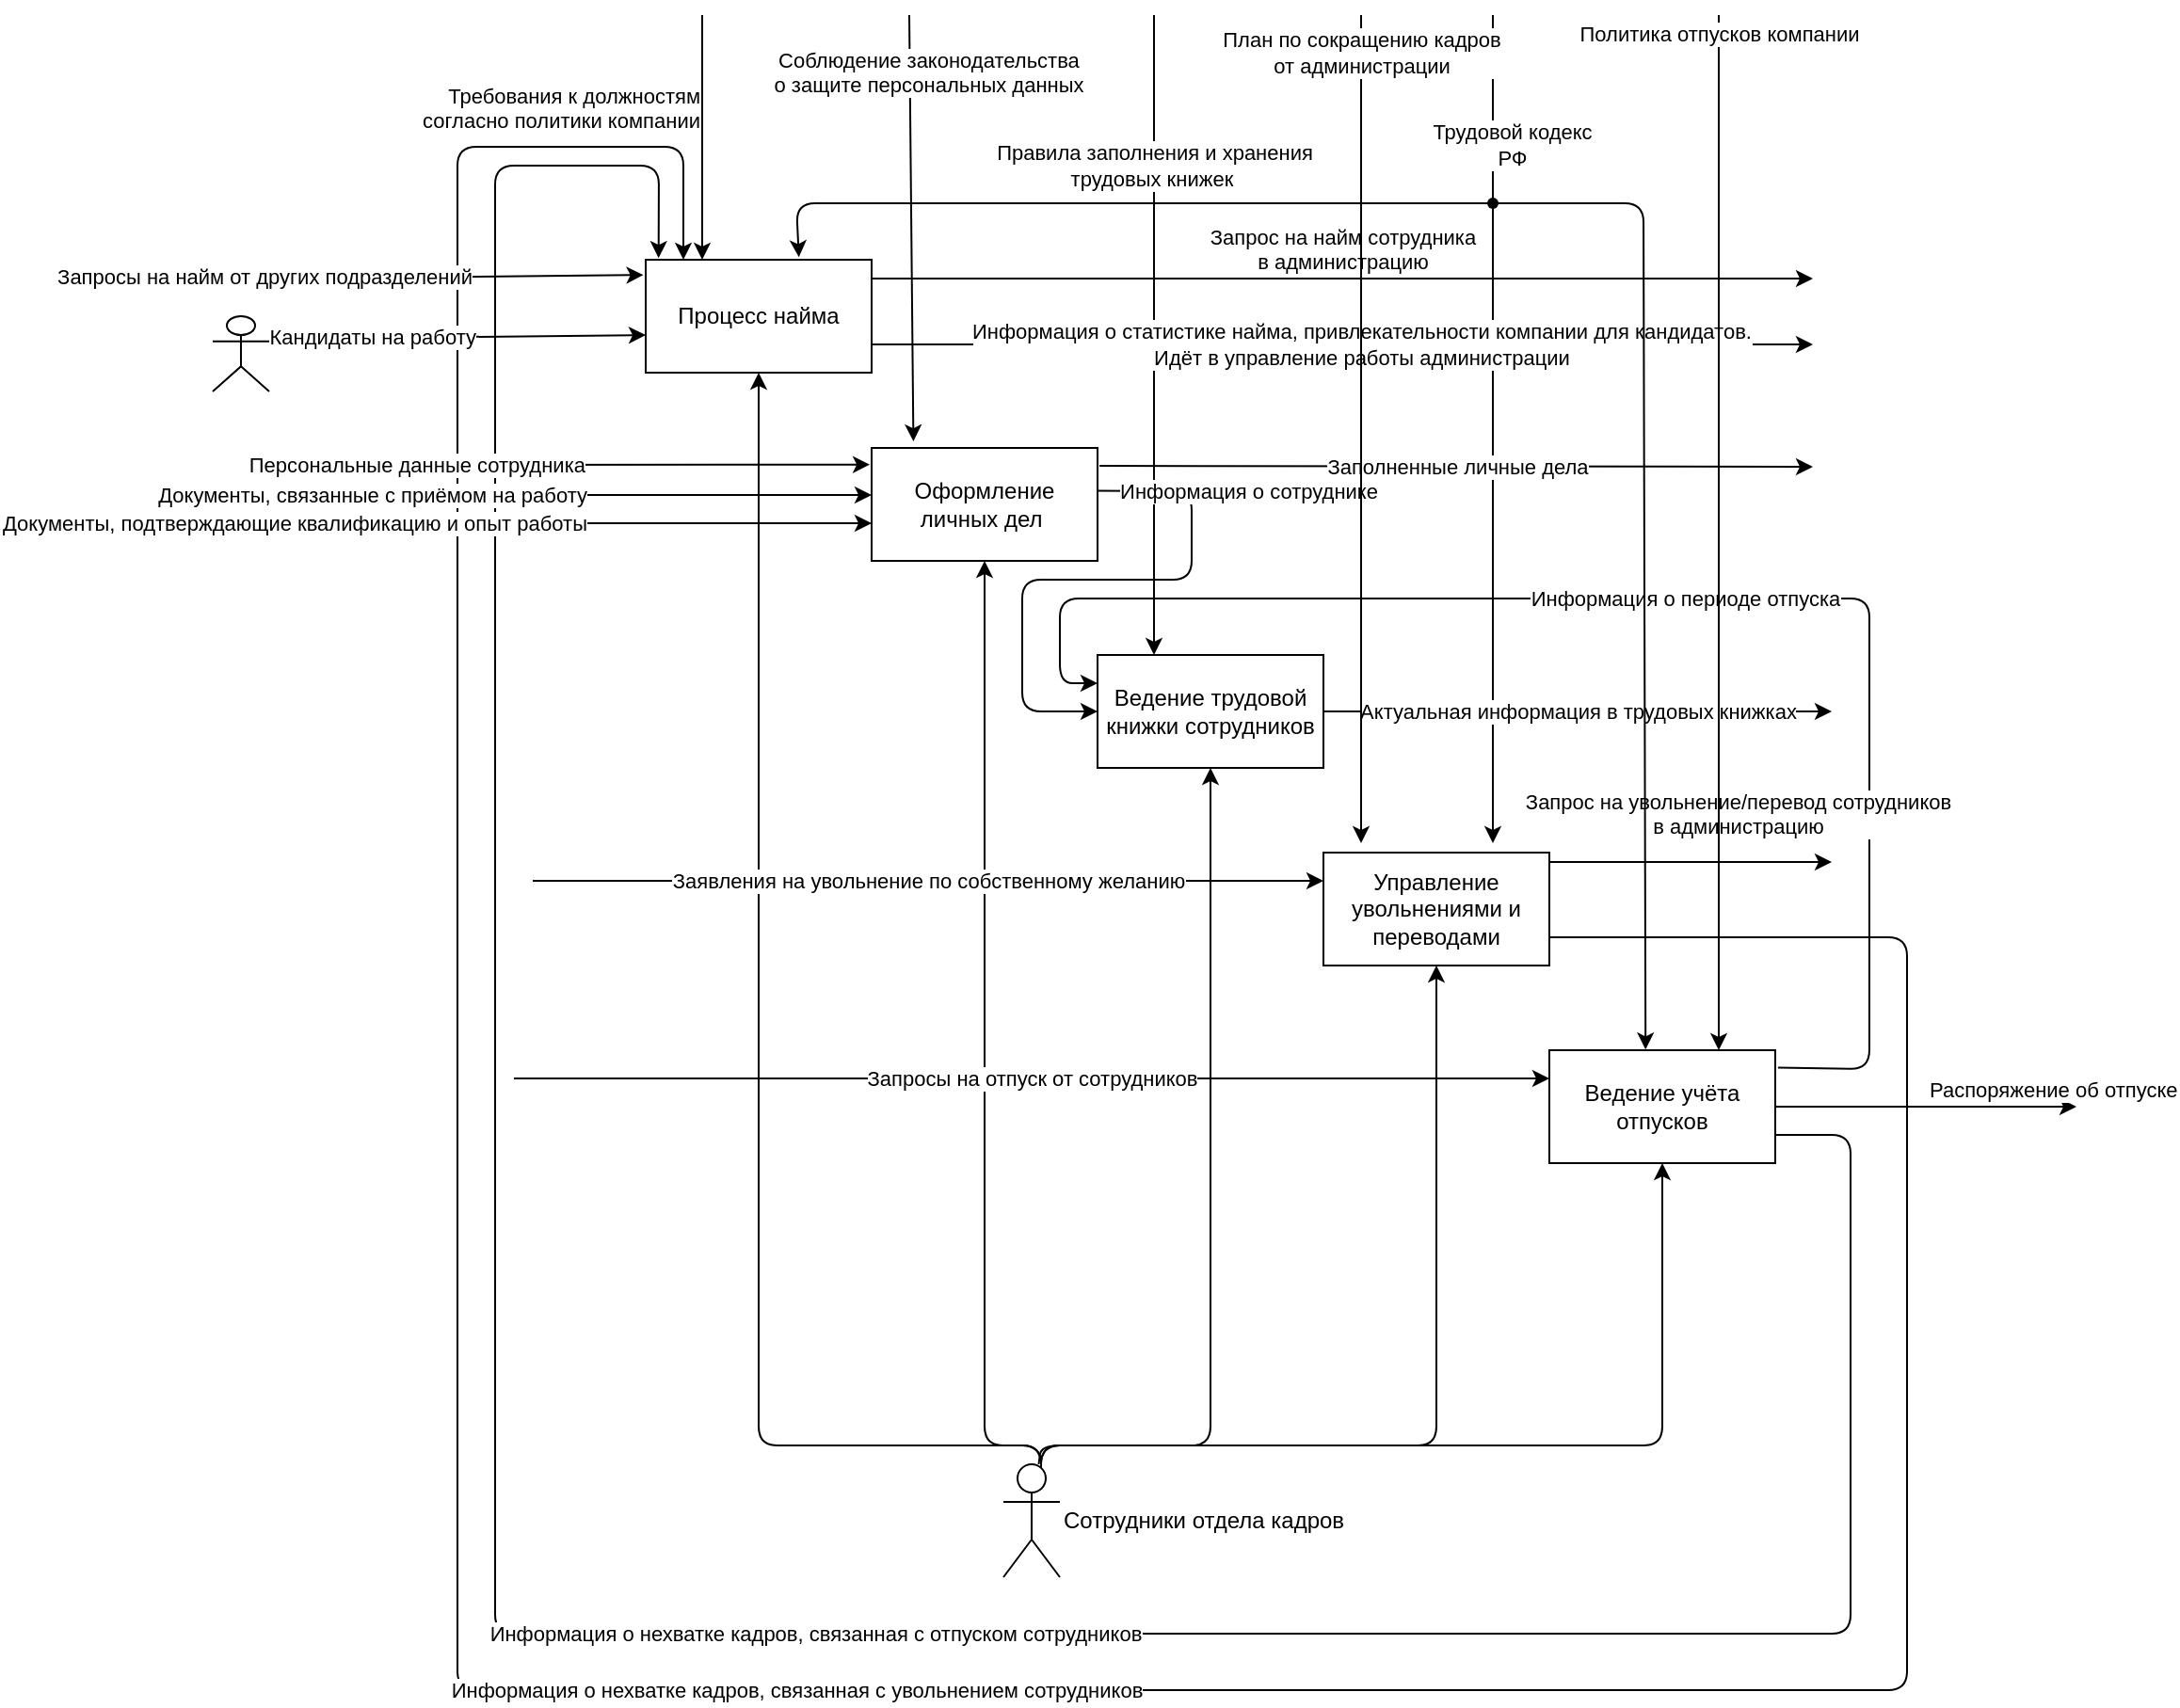 <mxfile>
    <diagram id="W4oG9ZekPhnmWvGLDY8r" name="Страница 1">
        <mxGraphModel dx="1806" dy="662" grid="1" gridSize="10" guides="1" tooltips="1" connect="1" arrows="1" fold="1" page="1" pageScale="1" pageWidth="827" pageHeight="1169" math="0" shadow="0">
            <root>
                <mxCell id="0"/>
                <mxCell id="1" parent="0"/>
                <mxCell id="43" value="Трудовой кодекс&lt;br&gt;РФ" style="endArrow=classic;html=1;labelBackgroundColor=default;" edge="1" parent="1">
                    <mxGeometry x="-0.682" y="10" width="50" height="50" relative="1" as="geometry">
                        <mxPoint x="630" y="80" as="sourcePoint"/>
                        <mxPoint x="630" y="520" as="targetPoint"/>
                        <mxPoint y="-1" as="offset"/>
                    </mxGeometry>
                </mxCell>
                <mxCell id="38" value="Правила заполнения и хранения&lt;br&gt;трудовых книжек&amp;nbsp;" style="endArrow=classic;html=1;entryX=0.25;entryY=0;entryDx=0;entryDy=0;" edge="1" parent="1" target="4">
                    <mxGeometry x="-0.529" width="50" height="50" relative="1" as="geometry">
                        <mxPoint x="450" y="80" as="sourcePoint"/>
                        <mxPoint x="510" y="110" as="targetPoint"/>
                        <mxPoint as="offset"/>
                    </mxGeometry>
                </mxCell>
                <mxCell id="39" value="Актуальная информация в трудовых книжках" style="edgeStyle=none;html=1;exitX=1;exitY=0.5;exitDx=0;exitDy=0;labelBackgroundColor=default;" edge="1" parent="1" source="4">
                    <mxGeometry relative="1" as="geometry">
                        <mxPoint x="810" y="450" as="targetPoint"/>
                    </mxGeometry>
                </mxCell>
                <mxCell id="4" value="Ведение трудовой книжки сотрудников" style="rounded=0;whiteSpace=wrap;html=1;" vertex="1" parent="1">
                    <mxGeometry x="420" y="420" width="120" height="60" as="geometry"/>
                </mxCell>
                <mxCell id="33" value="Заполненные личные дела" style="edgeStyle=none;html=1;exitX=1.009;exitY=0.159;exitDx=0;exitDy=0;exitPerimeter=0;" edge="1" parent="1" source="5">
                    <mxGeometry relative="1" as="geometry">
                        <mxPoint x="800" y="320" as="targetPoint"/>
                    </mxGeometry>
                </mxCell>
                <mxCell id="34" value="Информация о сотруднике" style="edgeStyle=none;html=1;entryX=0;entryY=0.5;entryDx=0;entryDy=0;exitX=0.992;exitY=0.38;exitDx=0;exitDy=0;exitPerimeter=0;" edge="1" parent="1" source="5" target="4">
                    <mxGeometry x="-0.658" y="30" relative="1" as="geometry">
                        <Array as="points">
                            <mxPoint x="470" y="333"/>
                            <mxPoint x="470" y="380"/>
                            <mxPoint x="380" y="380"/>
                            <mxPoint x="380" y="450"/>
                        </Array>
                        <mxPoint as="offset"/>
                    </mxGeometry>
                </mxCell>
                <mxCell id="5" value="Оформление личных дел&amp;nbsp;" style="rounded=0;whiteSpace=wrap;html=1;" vertex="1" parent="1">
                    <mxGeometry x="300" y="310" width="120" height="60" as="geometry"/>
                </mxCell>
                <mxCell id="6" value="Процесс найма" style="rounded=0;whiteSpace=wrap;html=1;" vertex="1" parent="1">
                    <mxGeometry x="180" y="210" width="120" height="60" as="geometry"/>
                </mxCell>
                <mxCell id="30" value="Информация о нехватке кадров, связанная с увольнением сотрудников" style="edgeStyle=none;html=1;exitX=1;exitY=0.75;exitDx=0;exitDy=0;" edge="1" parent="1" source="7">
                    <mxGeometry relative="1" as="geometry">
                        <mxPoint x="200" y="210" as="targetPoint"/>
                        <Array as="points">
                            <mxPoint x="850" y="570"/>
                            <mxPoint x="850" y="970"/>
                            <mxPoint x="80" y="970"/>
                            <mxPoint x="80" y="150"/>
                            <mxPoint x="200" y="150"/>
                        </Array>
                    </mxGeometry>
                </mxCell>
                <mxCell id="7" value="Управление увольнениями и переводами" style="rounded=0;whiteSpace=wrap;html=1;" vertex="1" parent="1">
                    <mxGeometry x="540" y="525" width="120" height="60" as="geometry"/>
                </mxCell>
                <mxCell id="28" value="Информация о нехватке кадров, связанная с отпуском сотрудников" style="edgeStyle=none;html=1;exitX=1;exitY=0.75;exitDx=0;exitDy=0;entryX=0.057;entryY=-0.015;entryDx=0;entryDy=0;entryPerimeter=0;" edge="1" parent="1" source="8" target="6">
                    <mxGeometry x="-0.119" relative="1" as="geometry">
                        <mxPoint x="760" y="400" as="targetPoint"/>
                        <Array as="points">
                            <mxPoint x="820" y="675"/>
                            <mxPoint x="820" y="940"/>
                            <mxPoint x="100" y="940"/>
                            <mxPoint x="100" y="160"/>
                            <mxPoint x="187" y="160"/>
                        </Array>
                        <mxPoint as="offset"/>
                    </mxGeometry>
                </mxCell>
                <mxCell id="29" value="Информация о периоде отпуска" style="edgeStyle=none;html=1;entryX=0;entryY=0.25;entryDx=0;entryDy=0;exitX=1.012;exitY=0.155;exitDx=0;exitDy=0;exitPerimeter=0;" edge="1" parent="1" source="8" target="4">
                    <mxGeometry relative="1" as="geometry">
                        <Array as="points">
                            <mxPoint x="830" y="640"/>
                            <mxPoint x="830" y="390"/>
                            <mxPoint x="400" y="390"/>
                            <mxPoint x="400" y="435"/>
                        </Array>
                    </mxGeometry>
                </mxCell>
                <mxCell id="52" value="Распоряжение об отпуске" style="edgeStyle=none;jumpStyle=none;html=1;labelBackgroundColor=default;verticalAlign=bottom;labelPosition=right;verticalLabelPosition=top;align=left;" edge="1" parent="1" source="8">
                    <mxGeometry relative="1" as="geometry">
                        <mxPoint x="940" y="660" as="targetPoint"/>
                    </mxGeometry>
                </mxCell>
                <mxCell id="8" value="Ведение учёта отпусков" style="rounded=0;whiteSpace=wrap;html=1;" vertex="1" parent="1">
                    <mxGeometry x="660" y="630" width="120" height="60" as="geometry"/>
                </mxCell>
                <mxCell id="9" value="Запросы на найм от других подразделений" style="endArrow=classic;html=1;entryX=-0.01;entryY=0.135;entryDx=0;entryDy=0;entryPerimeter=0;labelPosition=left;verticalLabelPosition=middle;align=right;verticalAlign=middle;" edge="1" parent="1" target="6">
                    <mxGeometry width="50" height="50" relative="1" as="geometry">
                        <mxPoint y="220" as="sourcePoint"/>
                        <mxPoint x="140" y="250" as="targetPoint"/>
                    </mxGeometry>
                </mxCell>
                <mxCell id="10" value="Кандидаты на работу" style="endArrow=classic;html=1;entryX=-0.01;entryY=0.135;entryDx=0;entryDy=0;entryPerimeter=0;labelPosition=left;verticalLabelPosition=middle;align=right;verticalAlign=middle;" edge="1" parent="1">
                    <mxGeometry width="50" height="50" relative="1" as="geometry">
                        <mxPoint x="1.2" y="251.9" as="sourcePoint"/>
                        <mxPoint x="180.0" y="250.0" as="targetPoint"/>
                    </mxGeometry>
                </mxCell>
                <mxCell id="12" value="Запрос на найм сотрудника&lt;br&gt;в администрацию" style="endArrow=classic;html=1;labelPosition=center;verticalLabelPosition=top;align=center;verticalAlign=bottom;" edge="1" parent="1">
                    <mxGeometry width="50" height="50" relative="1" as="geometry">
                        <mxPoint x="300" y="220" as="sourcePoint"/>
                        <mxPoint x="800" y="220" as="targetPoint"/>
                    </mxGeometry>
                </mxCell>
                <mxCell id="13" value="Требования к должностям&lt;br&gt;согласно политики компании" style="endArrow=classic;html=1;entryX=0.25;entryY=0;entryDx=0;entryDy=0;horizontal=1;verticalAlign=bottom;labelPosition=left;verticalLabelPosition=top;align=right;" edge="1" parent="1" target="6">
                    <mxGeometry width="50" height="50" relative="1" as="geometry">
                        <mxPoint x="210" y="80" as="sourcePoint"/>
                        <mxPoint x="250" y="40" as="targetPoint"/>
                        <mxPoint as="offset"/>
                    </mxGeometry>
                </mxCell>
                <mxCell id="15" style="edgeStyle=none;html=1;entryX=0.5;entryY=1;entryDx=0;entryDy=0;" edge="1" parent="1" target="6">
                    <mxGeometry relative="1" as="geometry">
                        <mxPoint x="390.0" y="860" as="sourcePoint"/>
                        <Array as="points">
                            <mxPoint x="390" y="840"/>
                            <mxPoint x="240" y="840"/>
                        </Array>
                    </mxGeometry>
                </mxCell>
                <mxCell id="16" style="edgeStyle=none;html=1;entryX=0.5;entryY=1;entryDx=0;entryDy=0;" edge="1" parent="1" target="5">
                    <mxGeometry relative="1" as="geometry">
                        <mxPoint x="390.0" y="860" as="sourcePoint"/>
                        <Array as="points">
                            <mxPoint x="390" y="840"/>
                            <mxPoint x="360" y="840"/>
                        </Array>
                    </mxGeometry>
                </mxCell>
                <mxCell id="17" style="edgeStyle=none;html=1;entryX=0.5;entryY=1;entryDx=0;entryDy=0;" edge="1" parent="1" target="4">
                    <mxGeometry relative="1" as="geometry">
                        <mxPoint x="390.0" y="860" as="sourcePoint"/>
                        <Array as="points">
                            <mxPoint x="390" y="840"/>
                            <mxPoint x="480" y="840"/>
                        </Array>
                    </mxGeometry>
                </mxCell>
                <mxCell id="18" style="edgeStyle=none;html=1;entryX=0.5;entryY=1;entryDx=0;entryDy=0;" edge="1" parent="1" target="7">
                    <mxGeometry relative="1" as="geometry">
                        <mxPoint x="390.0" y="860" as="sourcePoint"/>
                        <Array as="points">
                            <mxPoint x="390" y="840"/>
                            <mxPoint x="600" y="840"/>
                        </Array>
                    </mxGeometry>
                </mxCell>
                <mxCell id="19" style="edgeStyle=none;html=1;entryX=0.5;entryY=1;entryDx=0;entryDy=0;" edge="1" parent="1" source="35" target="8">
                    <mxGeometry relative="1" as="geometry">
                        <mxPoint x="390.0" y="860" as="sourcePoint"/>
                        <Array as="points">
                            <mxPoint x="390" y="840"/>
                            <mxPoint x="720" y="840"/>
                        </Array>
                    </mxGeometry>
                </mxCell>
                <mxCell id="22" value="Информация о статистике найма, привлекательности компании для кандидатов.&lt;br&gt;Идёт в управление работы администрации" style="endArrow=classic;exitX=1;exitY=0.75;exitDx=0;exitDy=0;verticalAlign=middle;html=1;labelBackgroundColor=default;labelPosition=center;verticalLabelPosition=middle;align=center;" edge="1" parent="1" source="6">
                    <mxGeometry x="0.04" width="50" height="50" relative="1" as="geometry">
                        <mxPoint x="340" y="270" as="sourcePoint"/>
                        <mxPoint x="800" y="255" as="targetPoint"/>
                        <mxPoint as="offset"/>
                    </mxGeometry>
                </mxCell>
                <mxCell id="23" value="Персональные данные сотрудника" style="endArrow=classic;html=1;entryX=-0.008;entryY=0.147;entryDx=0;entryDy=0;verticalAlign=middle;labelPosition=left;verticalLabelPosition=middle;align=right;entryPerimeter=0;" edge="1" parent="1" target="5">
                    <mxGeometry width="50" height="50" relative="1" as="geometry">
                        <mxPoint y="319" as="sourcePoint"/>
                        <mxPoint x="110" y="310" as="targetPoint"/>
                    </mxGeometry>
                </mxCell>
                <mxCell id="24" value="Документы, связанные с приёмом на работу" style="endArrow=classic;html=1;entryX=0;entryY=0.25;entryDx=0;entryDy=0;verticalAlign=middle;labelPosition=left;verticalLabelPosition=middle;align=right;" edge="1" parent="1">
                    <mxGeometry width="50" height="50" relative="1" as="geometry">
                        <mxPoint y="335" as="sourcePoint"/>
                        <mxPoint x="300" y="335" as="targetPoint"/>
                    </mxGeometry>
                </mxCell>
                <mxCell id="26" value="Документы, подтверждающие квалификацию и опыт работы" style="endArrow=classic;html=1;entryX=0;entryY=0.25;entryDx=0;entryDy=0;verticalAlign=middle;labelPosition=left;verticalLabelPosition=middle;align=right;" edge="1" parent="1">
                    <mxGeometry width="50" height="50" relative="1" as="geometry">
                        <mxPoint y="350" as="sourcePoint"/>
                        <mxPoint x="300" y="350" as="targetPoint"/>
                    </mxGeometry>
                </mxCell>
                <mxCell id="27" value="Соблюдение законодательства&lt;br&gt;о защите персональных данных" style="endArrow=classic;html=1;entryX=0.185;entryY=-0.058;entryDx=0;entryDy=0;entryPerimeter=0;labelPosition=center;verticalLabelPosition=top;align=center;verticalAlign=bottom;" edge="1" parent="1" target="5">
                    <mxGeometry x="-0.592" y="10" width="50" height="50" relative="1" as="geometry">
                        <mxPoint x="320" y="80" as="sourcePoint"/>
                        <mxPoint x="430" y="240" as="targetPoint"/>
                        <mxPoint as="offset"/>
                    </mxGeometry>
                </mxCell>
                <mxCell id="31" value="Запрос на увольнение/перевод сотрудников&lt;br&gt;в администрацию" style="endArrow=classic;html=1;verticalAlign=bottom;" edge="1" parent="1">
                    <mxGeometry x="0.333" y="10" width="50" height="50" relative="1" as="geometry">
                        <mxPoint x="660" y="530" as="sourcePoint"/>
                        <mxPoint x="810" y="530" as="targetPoint"/>
                        <mxPoint as="offset"/>
                    </mxGeometry>
                </mxCell>
                <mxCell id="35" value="Сотрудники отдела кадров" style="shape=umlActor;verticalLabelPosition=middle;verticalAlign=middle;html=1;outlineConnect=0;labelPosition=right;align=left;" vertex="1" parent="1">
                    <mxGeometry x="370" y="850" width="30" height="60" as="geometry"/>
                </mxCell>
                <mxCell id="37" value="" style="shape=umlActor;verticalLabelPosition=bottom;verticalAlign=top;html=1;outlineConnect=0;" vertex="1" parent="1">
                    <mxGeometry x="-50" y="240" width="30" height="40" as="geometry"/>
                </mxCell>
                <mxCell id="40" value="Запросы на отпуск от сотрудников" style="endArrow=classic;html=1;labelBackgroundColor=default;entryX=0;entryY=0.25;entryDx=0;entryDy=0;" edge="1" parent="1" target="8">
                    <mxGeometry width="50" height="50" relative="1" as="geometry">
                        <mxPoint x="110" y="645" as="sourcePoint"/>
                        <mxPoint x="190" y="670" as="targetPoint"/>
                    </mxGeometry>
                </mxCell>
                <mxCell id="41" value="Заявления на увольнение по собственному желанию" style="endArrow=classic;html=1;labelBackgroundColor=default;entryX=0;entryY=0.25;entryDx=0;entryDy=0;" edge="1" parent="1" target="7">
                    <mxGeometry width="50" height="50" relative="1" as="geometry">
                        <mxPoint x="120" y="540" as="sourcePoint"/>
                        <mxPoint x="200" y="510" as="targetPoint"/>
                    </mxGeometry>
                </mxCell>
                <mxCell id="42" value="План по сокращению кадров&lt;br&gt;от администрации" style="endArrow=classic;html=1;labelBackgroundColor=default;" edge="1" parent="1">
                    <mxGeometry x="-0.909" width="50" height="50" relative="1" as="geometry">
                        <mxPoint x="560" y="80" as="sourcePoint"/>
                        <mxPoint x="560" y="520" as="targetPoint"/>
                        <mxPoint as="offset"/>
                    </mxGeometry>
                </mxCell>
                <mxCell id="45" value="Политика отпусков компании" style="endArrow=classic;html=1;labelBackgroundColor=default;jumpStyle=none;entryX=0.75;entryY=0;entryDx=0;entryDy=0;" edge="1" parent="1" target="8">
                    <mxGeometry x="-0.964" width="50" height="50" relative="1" as="geometry">
                        <mxPoint x="750" y="80" as="sourcePoint"/>
                        <mxPoint x="790" y="80" as="targetPoint"/>
                        <mxPoint as="offset"/>
                    </mxGeometry>
                </mxCell>
                <mxCell id="46" value="" style="endArrow=classic;html=1;labelBackgroundColor=default;jumpStyle=none;entryX=0.426;entryY=-0.006;entryDx=0;entryDy=0;entryPerimeter=0;" edge="1" parent="1" target="8">
                    <mxGeometry width="50" height="50" relative="1" as="geometry">
                        <mxPoint x="630" y="180" as="sourcePoint"/>
                        <mxPoint x="740" y="130" as="targetPoint"/>
                        <Array as="points">
                            <mxPoint x="710" y="180"/>
                        </Array>
                    </mxGeometry>
                </mxCell>
                <mxCell id="47" value="" style="endArrow=classic;html=1;labelBackgroundColor=default;jumpStyle=none;entryX=0.678;entryY=-0.022;entryDx=0;entryDy=0;entryPerimeter=0;" edge="1" parent="1" source="48" target="6">
                    <mxGeometry width="50" height="50" relative="1" as="geometry">
                        <mxPoint x="630" y="180" as="sourcePoint"/>
                        <mxPoint x="310" y="120" as="targetPoint"/>
                        <Array as="points">
                            <mxPoint x="260" y="180"/>
                        </Array>
                    </mxGeometry>
                </mxCell>
                <mxCell id="48" value="" style="shape=waypoint;sketch=0;fillStyle=solid;size=6;pointerEvents=1;points=[];fillColor=none;resizable=0;rotatable=0;perimeter=centerPerimeter;snapToPoint=1;" vertex="1" parent="1">
                    <mxGeometry x="620" y="170" width="20" height="20" as="geometry"/>
                </mxCell>
            </root>
        </mxGraphModel>
    </diagram>
</mxfile>